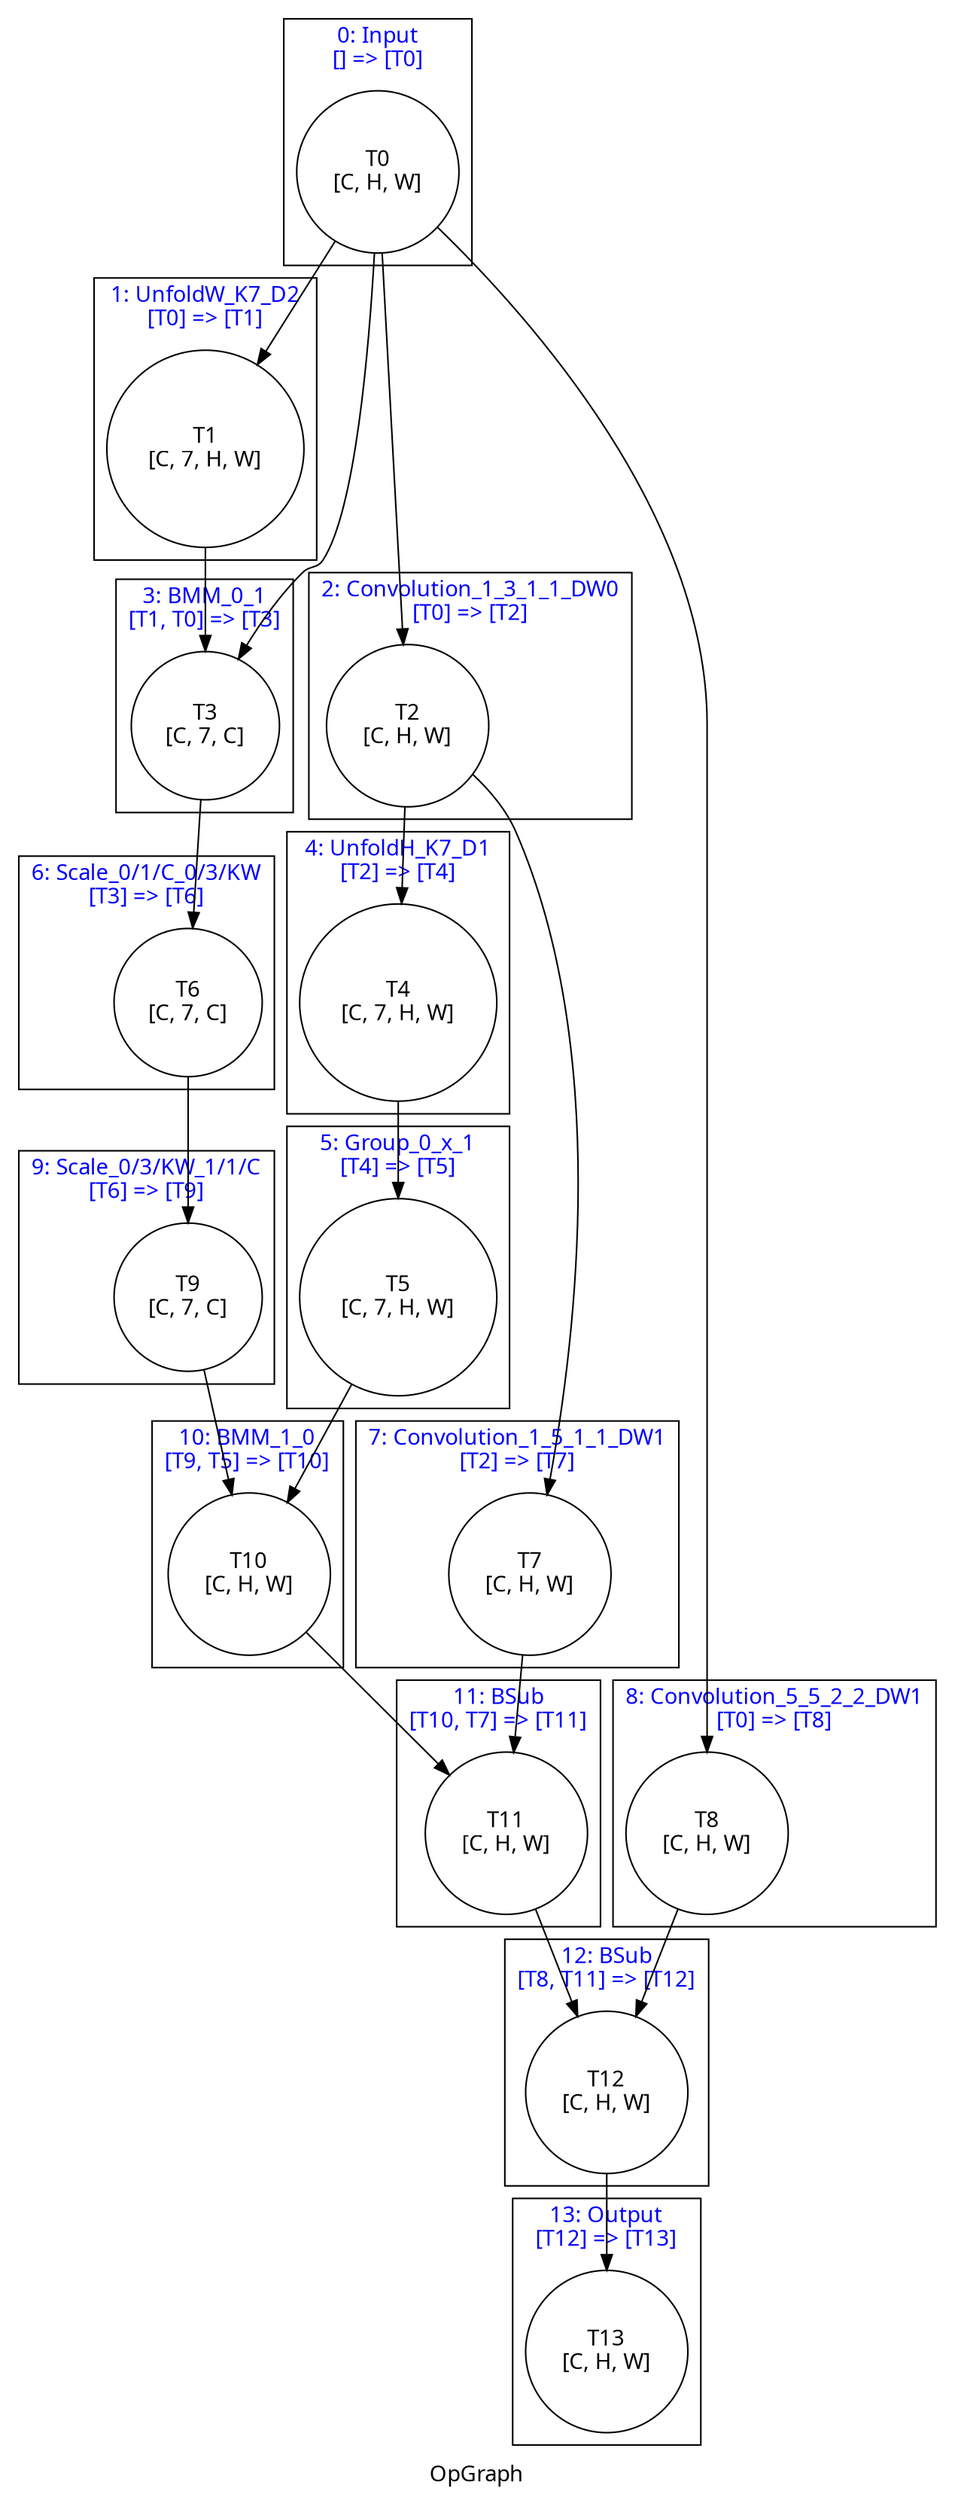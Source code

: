 digraph OpGraph {
    label = "OpGraph"
    fontname = "Graphik";
    subgraph tensors {
        node [shape = circle, color = black, fontname = "Graphik"]
        t_0; t_1; t_2; t_3; t_4; t_5; t_6; t_7; t_8; t_9; t_10; t_11; t_12; t_13; 
    }
    subgraph cluster_0 {
        fontcolor = blue;
        label = "0: Input\n[] => [T0]";
        t_0 [label = "T0\n[C, H, W]"];
    }
    subgraph cluster_1 {
        fontcolor = blue;
        label = "1: UnfoldW_K7_D2\n[T0] => [T1]";
        t_1 [label = "T1\n[C, 7, H, W]"];
    }
    subgraph cluster_2 {
        fontcolor = blue;
        label = "2: Convolution_1_3_1_1_DW0\n[T0] => [T2]";
        t_2 [label = "T2\n[C, H, W]"];
    }
    subgraph cluster_3 {
        fontcolor = blue;
        label = "3: BMM_0_1\n[T1, T0] => [T3]";
        t_3 [label = "T3\n[C, 7, C]"];
    }
    subgraph cluster_4 {
        fontcolor = blue;
        label = "4: UnfoldH_K7_D1\n[T2] => [T4]";
        t_4 [label = "T4\n[C, 7, H, W]"];
    }
    subgraph cluster_5 {
        fontcolor = blue;
        label = "5: Group_0_x_1\n[T4] => [T5]";
        t_5 [label = "T5\n[C, 7, H, W]"];
    }
    subgraph cluster_6 {
        fontcolor = blue;
        label = "6: Scale_0/1/C_0/3/KW\n[T3] => [T6]";
        t_6 [label = "T6\n[C, 7, C]"];
    }
    subgraph cluster_7 {
        fontcolor = blue;
        label = "7: Convolution_1_5_1_1_DW1\n[T2] => [T7]";
        t_7 [label = "T7\n[C, H, W]"];
    }
    subgraph cluster_8 {
        fontcolor = blue;
        label = "8: Convolution_5_5_2_2_DW1\n[T0] => [T8]";
        t_8 [label = "T8\n[C, H, W]"];
    }
    subgraph cluster_9 {
        fontcolor = blue;
        label = "9: Scale_0/3/KW_1/1/C\n[T6] => [T9]";
        t_9 [label = "T9\n[C, 7, C]"];
    }
    subgraph cluster_10 {
        fontcolor = blue;
        label = "10: BMM_1_0\n[T9, T5] => [T10]";
        t_10 [label = "T10\n[C, H, W]"];
    }
    subgraph cluster_11 {
        fontcolor = blue;
        label = "11: BSub\n[T10, T7] => [T11]";
        t_11 [label = "T11\n[C, H, W]"];
    }
    subgraph cluster_12 {
        fontcolor = blue;
        label = "12: BSub\n[T8, T11] => [T12]";
        t_12 [label = "T12\n[C, H, W]"];
    }
    subgraph cluster_13 {
        fontcolor = blue;
        label = "13: Output\n[T12] => [T13]";
        t_13 [label = "T13\n[C, H, W]"];
    }
    t_0 -> t_1;
    t_0 -> t_2;
    t_0 -> t_3;
    t_0 -> t_8;
    t_1 -> t_3;
    t_2 -> t_4;
    t_2 -> t_7;
    t_3 -> t_6;
    t_4 -> t_5;
    t_5 -> t_10;
    t_6 -> t_9;
    t_7 -> t_11;
    t_8 -> t_12;
    t_9 -> t_10;
    t_10 -> t_11;
    t_11 -> t_12;
    t_12 -> t_13;
}

